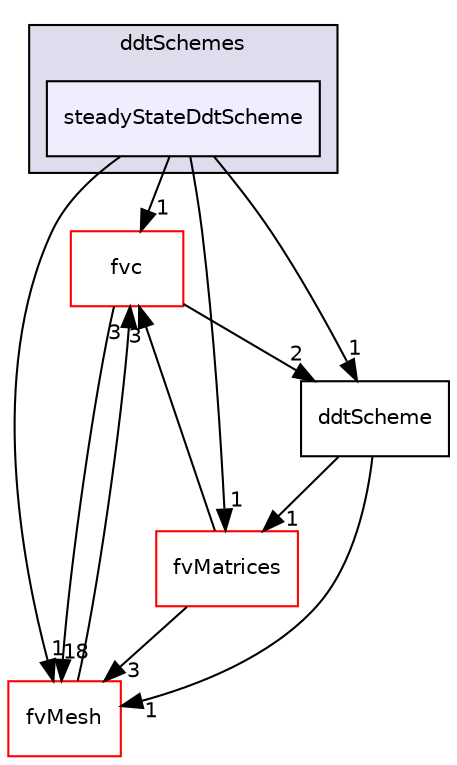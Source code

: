 digraph "src/finiteVolume/finiteVolume/ddtSchemes/steadyStateDdtScheme" {
  bgcolor=transparent;
  compound=true
  node [ fontsize="10", fontname="Helvetica"];
  edge [ labelfontsize="10", labelfontname="Helvetica"];
  subgraph clusterdir_91771073560c986101bf22be7764122a {
    graph [ bgcolor="#ddddee", pencolor="black", label="ddtSchemes" fontname="Helvetica", fontsize="10", URL="dir_91771073560c986101bf22be7764122a.html"]
  dir_8fdc481de4f2838cc0a01adc2bdcc2ca [shape=box, label="steadyStateDdtScheme", style="filled", fillcolor="#eeeeff", pencolor="black", URL="dir_8fdc481de4f2838cc0a01adc2bdcc2ca.html"];
  }
  dir_f4030f3362933683136e1dae328f10c0 [shape=box label="fvc" color="red" URL="dir_f4030f3362933683136e1dae328f10c0.html"];
  dir_c382fa095c9c33d8673c0dd60aaef275 [shape=box label="fvMesh" color="red" URL="dir_c382fa095c9c33d8673c0dd60aaef275.html"];
  dir_20931bf3fe2fda4520b5e1e32c247b67 [shape=box label="ddtScheme" URL="dir_20931bf3fe2fda4520b5e1e32c247b67.html"];
  dir_5d57e3901430bcc99a7ddac11a899224 [shape=box label="fvMatrices" color="red" URL="dir_5d57e3901430bcc99a7ddac11a899224.html"];
  dir_f4030f3362933683136e1dae328f10c0->dir_c382fa095c9c33d8673c0dd60aaef275 [headlabel="18", labeldistance=1.5 headhref="dir_001082_001119.html"];
  dir_f4030f3362933683136e1dae328f10c0->dir_20931bf3fe2fda4520b5e1e32c247b67 [headlabel="2", labeldistance=1.5 headhref="dir_001082_001073.html"];
  dir_8fdc481de4f2838cc0a01adc2bdcc2ca->dir_f4030f3362933683136e1dae328f10c0 [headlabel="1", labeldistance=1.5 headhref="dir_001077_001082.html"];
  dir_8fdc481de4f2838cc0a01adc2bdcc2ca->dir_c382fa095c9c33d8673c0dd60aaef275 [headlabel="1", labeldistance=1.5 headhref="dir_001077_001119.html"];
  dir_8fdc481de4f2838cc0a01adc2bdcc2ca->dir_20931bf3fe2fda4520b5e1e32c247b67 [headlabel="1", labeldistance=1.5 headhref="dir_001077_001073.html"];
  dir_8fdc481de4f2838cc0a01adc2bdcc2ca->dir_5d57e3901430bcc99a7ddac11a899224 [headlabel="1", labeldistance=1.5 headhref="dir_001077_001111.html"];
  dir_c382fa095c9c33d8673c0dd60aaef275->dir_f4030f3362933683136e1dae328f10c0 [headlabel="3", labeldistance=1.5 headhref="dir_001119_001082.html"];
  dir_20931bf3fe2fda4520b5e1e32c247b67->dir_c382fa095c9c33d8673c0dd60aaef275 [headlabel="1", labeldistance=1.5 headhref="dir_001073_001119.html"];
  dir_20931bf3fe2fda4520b5e1e32c247b67->dir_5d57e3901430bcc99a7ddac11a899224 [headlabel="1", labeldistance=1.5 headhref="dir_001073_001111.html"];
  dir_5d57e3901430bcc99a7ddac11a899224->dir_f4030f3362933683136e1dae328f10c0 [headlabel="3", labeldistance=1.5 headhref="dir_001111_001082.html"];
  dir_5d57e3901430bcc99a7ddac11a899224->dir_c382fa095c9c33d8673c0dd60aaef275 [headlabel="3", labeldistance=1.5 headhref="dir_001111_001119.html"];
}

